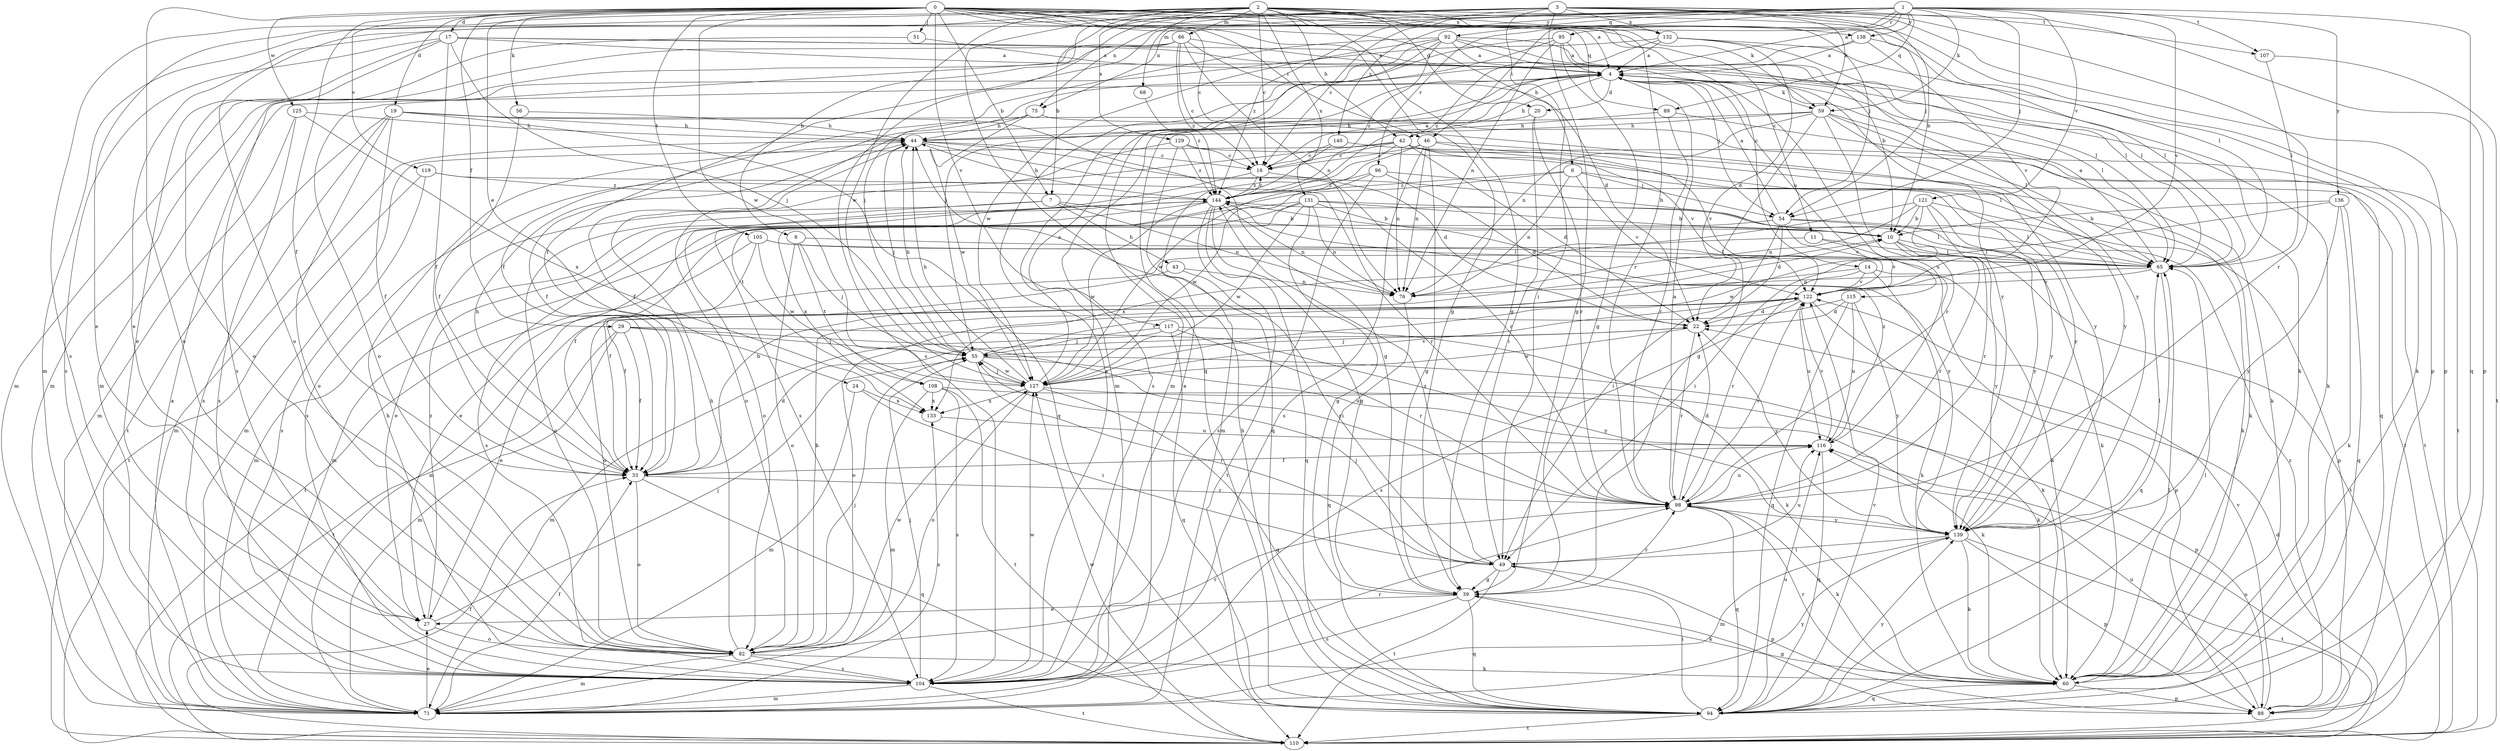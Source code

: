 strict digraph  {
0;
1;
2;
3;
4;
6;
7;
8;
10;
11;
14;
16;
17;
19;
20;
22;
24;
27;
29;
33;
39;
42;
43;
44;
46;
49;
51;
54;
55;
56;
59;
60;
65;
66;
68;
71;
75;
76;
82;
88;
89;
92;
94;
95;
96;
98;
104;
105;
107;
108;
110;
115;
116;
117;
119;
121;
122;
125;
127;
129;
131;
132;
133;
136;
138;
139;
140;
144;
0 -> 4  [label=a];
0 -> 6  [label=b];
0 -> 7  [label=b];
0 -> 11  [label=c];
0 -> 14  [label=c];
0 -> 16  [label=c];
0 -> 17  [label=d];
0 -> 19  [label=d];
0 -> 24  [label=e];
0 -> 29  [label=f];
0 -> 33  [label=f];
0 -> 39  [label=g];
0 -> 46  [label=i];
0 -> 51  [label=j];
0 -> 56  [label=k];
0 -> 59  [label=k];
0 -> 65  [label=l];
0 -> 82  [label=o];
0 -> 88  [label=p];
0 -> 89  [label=q];
0 -> 105  [label=t];
0 -> 117  [label=v];
0 -> 119  [label=v];
0 -> 125  [label=w];
0 -> 127  [label=w];
1 -> 4  [label=a];
1 -> 16  [label=c];
1 -> 27  [label=e];
1 -> 33  [label=f];
1 -> 46  [label=i];
1 -> 54  [label=j];
1 -> 59  [label=k];
1 -> 75  [label=n];
1 -> 89  [label=q];
1 -> 92  [label=q];
1 -> 94  [label=q];
1 -> 95  [label=r];
1 -> 96  [label=r];
1 -> 107  [label=t];
1 -> 121  [label=v];
1 -> 122  [label=v];
1 -> 136  [label=y];
1 -> 138  [label=y];
1 -> 140  [label=z];
2 -> 7  [label=b];
2 -> 16  [label=c];
2 -> 20  [label=d];
2 -> 27  [label=e];
2 -> 39  [label=g];
2 -> 42  [label=h];
2 -> 54  [label=j];
2 -> 66  [label=m];
2 -> 68  [label=m];
2 -> 82  [label=o];
2 -> 88  [label=p];
2 -> 94  [label=q];
2 -> 98  [label=r];
2 -> 104  [label=s];
2 -> 127  [label=w];
2 -> 129  [label=x];
2 -> 131  [label=x];
2 -> 132  [label=x];
2 -> 138  [label=y];
3 -> 8  [label=b];
3 -> 10  [label=b];
3 -> 39  [label=g];
3 -> 49  [label=i];
3 -> 54  [label=j];
3 -> 59  [label=k];
3 -> 71  [label=m];
3 -> 75  [label=n];
3 -> 88  [label=p];
3 -> 98  [label=r];
3 -> 104  [label=s];
3 -> 107  [label=t];
3 -> 132  [label=x];
3 -> 144  [label=z];
4 -> 20  [label=d];
4 -> 42  [label=h];
4 -> 54  [label=j];
4 -> 59  [label=k];
4 -> 60  [label=k];
4 -> 65  [label=l];
4 -> 104  [label=s];
4 -> 115  [label=u];
4 -> 116  [label=u];
6 -> 54  [label=j];
6 -> 76  [label=n];
6 -> 108  [label=t];
6 -> 122  [label=v];
6 -> 139  [label=y];
6 -> 144  [label=z];
7 -> 10  [label=b];
7 -> 27  [label=e];
7 -> 43  [label=h];
7 -> 76  [label=n];
7 -> 82  [label=o];
8 -> 55  [label=j];
8 -> 65  [label=l];
8 -> 82  [label=o];
8 -> 108  [label=t];
10 -> 65  [label=l];
10 -> 98  [label=r];
10 -> 110  [label=t];
10 -> 139  [label=y];
11 -> 65  [label=l];
11 -> 71  [label=m];
11 -> 122  [label=v];
14 -> 60  [label=k];
14 -> 82  [label=o];
14 -> 88  [label=p];
14 -> 98  [label=r];
14 -> 122  [label=v];
16 -> 4  [label=a];
16 -> 10  [label=b];
16 -> 82  [label=o];
16 -> 144  [label=z];
17 -> 4  [label=a];
17 -> 27  [label=e];
17 -> 33  [label=f];
17 -> 55  [label=j];
17 -> 60  [label=k];
17 -> 82  [label=o];
17 -> 104  [label=s];
17 -> 139  [label=y];
19 -> 33  [label=f];
19 -> 39  [label=g];
19 -> 44  [label=h];
19 -> 60  [label=k];
19 -> 82  [label=o];
19 -> 94  [label=q];
19 -> 104  [label=s];
19 -> 110  [label=t];
20 -> 44  [label=h];
20 -> 49  [label=i];
20 -> 98  [label=r];
22 -> 55  [label=j];
22 -> 98  [label=r];
22 -> 127  [label=w];
22 -> 139  [label=y];
24 -> 49  [label=i];
24 -> 71  [label=m];
24 -> 133  [label=x];
27 -> 55  [label=j];
27 -> 82  [label=o];
27 -> 144  [label=z];
29 -> 33  [label=f];
29 -> 55  [label=j];
29 -> 71  [label=m];
29 -> 98  [label=r];
29 -> 110  [label=t];
29 -> 139  [label=y];
33 -> 10  [label=b];
33 -> 22  [label=d];
33 -> 44  [label=h];
33 -> 82  [label=o];
33 -> 94  [label=q];
33 -> 98  [label=r];
39 -> 27  [label=e];
39 -> 60  [label=k];
39 -> 94  [label=q];
39 -> 98  [label=r];
39 -> 104  [label=s];
42 -> 16  [label=c];
42 -> 22  [label=d];
42 -> 65  [label=l];
42 -> 71  [label=m];
42 -> 76  [label=n];
42 -> 82  [label=o];
42 -> 104  [label=s];
42 -> 122  [label=v];
42 -> 139  [label=y];
43 -> 33  [label=f];
43 -> 49  [label=i];
43 -> 76  [label=n];
44 -> 16  [label=c];
44 -> 22  [label=d];
44 -> 55  [label=j];
44 -> 71  [label=m];
44 -> 98  [label=r];
46 -> 16  [label=c];
46 -> 39  [label=g];
46 -> 76  [label=n];
46 -> 104  [label=s];
46 -> 110  [label=t];
46 -> 122  [label=v];
46 -> 127  [label=w];
49 -> 39  [label=g];
49 -> 55  [label=j];
49 -> 88  [label=p];
49 -> 110  [label=t];
49 -> 116  [label=u];
49 -> 144  [label=z];
51 -> 4  [label=a];
51 -> 71  [label=m];
54 -> 4  [label=a];
54 -> 22  [label=d];
54 -> 49  [label=i];
54 -> 60  [label=k];
54 -> 65  [label=l];
54 -> 71  [label=m];
54 -> 122  [label=v];
55 -> 44  [label=h];
55 -> 49  [label=i];
55 -> 60  [label=k];
55 -> 116  [label=u];
55 -> 122  [label=v];
55 -> 127  [label=w];
56 -> 33  [label=f];
56 -> 44  [label=h];
59 -> 33  [label=f];
59 -> 39  [label=g];
59 -> 44  [label=h];
59 -> 65  [label=l];
59 -> 76  [label=n];
59 -> 94  [label=q];
59 -> 98  [label=r];
59 -> 139  [label=y];
60 -> 65  [label=l];
60 -> 88  [label=p];
60 -> 94  [label=q];
60 -> 98  [label=r];
65 -> 4  [label=a];
65 -> 76  [label=n];
65 -> 94  [label=q];
65 -> 122  [label=v];
66 -> 4  [label=a];
66 -> 16  [label=c];
66 -> 22  [label=d];
66 -> 71  [label=m];
66 -> 76  [label=n];
66 -> 82  [label=o];
66 -> 104  [label=s];
66 -> 144  [label=z];
68 -> 144  [label=z];
71 -> 4  [label=a];
71 -> 27  [label=e];
71 -> 33  [label=f];
71 -> 133  [label=x];
71 -> 139  [label=y];
75 -> 33  [label=f];
75 -> 44  [label=h];
75 -> 127  [label=w];
75 -> 139  [label=y];
76 -> 94  [label=q];
82 -> 10  [label=b];
82 -> 44  [label=h];
82 -> 55  [label=j];
82 -> 60  [label=k];
82 -> 71  [label=m];
82 -> 98  [label=r];
82 -> 104  [label=s];
82 -> 127  [label=w];
88 -> 39  [label=g];
88 -> 116  [label=u];
88 -> 122  [label=v];
88 -> 144  [label=z];
89 -> 44  [label=h];
89 -> 98  [label=r];
89 -> 110  [label=t];
92 -> 4  [label=a];
92 -> 10  [label=b];
92 -> 55  [label=j];
92 -> 65  [label=l];
92 -> 71  [label=m];
92 -> 104  [label=s];
92 -> 127  [label=w];
92 -> 139  [label=y];
92 -> 144  [label=z];
94 -> 44  [label=h];
94 -> 49  [label=i];
94 -> 65  [label=l];
94 -> 110  [label=t];
94 -> 116  [label=u];
94 -> 122  [label=v];
94 -> 139  [label=y];
95 -> 4  [label=a];
95 -> 39  [label=g];
95 -> 55  [label=j];
95 -> 65  [label=l];
95 -> 71  [label=m];
95 -> 76  [label=n];
96 -> 22  [label=d];
96 -> 60  [label=k];
96 -> 104  [label=s];
96 -> 127  [label=w];
96 -> 144  [label=z];
98 -> 4  [label=a];
98 -> 22  [label=d];
98 -> 60  [label=k];
98 -> 94  [label=q];
98 -> 116  [label=u];
98 -> 122  [label=v];
98 -> 139  [label=y];
104 -> 4  [label=a];
104 -> 44  [label=h];
104 -> 55  [label=j];
104 -> 71  [label=m];
104 -> 98  [label=r];
104 -> 110  [label=t];
104 -> 127  [label=w];
105 -> 33  [label=f];
105 -> 60  [label=k];
105 -> 65  [label=l];
105 -> 110  [label=t];
105 -> 127  [label=w];
107 -> 65  [label=l];
107 -> 110  [label=t];
108 -> 60  [label=k];
108 -> 71  [label=m];
108 -> 104  [label=s];
108 -> 110  [label=t];
108 -> 133  [label=x];
110 -> 22  [label=d];
110 -> 33  [label=f];
110 -> 116  [label=u];
110 -> 127  [label=w];
115 -> 22  [label=d];
115 -> 82  [label=o];
115 -> 94  [label=q];
115 -> 116  [label=u];
115 -> 139  [label=y];
116 -> 33  [label=f];
116 -> 94  [label=q];
116 -> 122  [label=v];
116 -> 144  [label=z];
117 -> 55  [label=j];
117 -> 60  [label=k];
117 -> 71  [label=m];
117 -> 94  [label=q];
117 -> 98  [label=r];
119 -> 98  [label=r];
119 -> 104  [label=s];
119 -> 110  [label=t];
119 -> 144  [label=z];
121 -> 10  [label=b];
121 -> 76  [label=n];
121 -> 88  [label=p];
121 -> 98  [label=r];
121 -> 127  [label=w];
121 -> 133  [label=x];
121 -> 139  [label=y];
122 -> 22  [label=d];
122 -> 27  [label=e];
122 -> 60  [label=k];
122 -> 104  [label=s];
122 -> 116  [label=u];
125 -> 44  [label=h];
125 -> 71  [label=m];
125 -> 104  [label=s];
125 -> 133  [label=x];
127 -> 4  [label=a];
127 -> 44  [label=h];
127 -> 55  [label=j];
127 -> 82  [label=o];
127 -> 88  [label=p];
127 -> 94  [label=q];
127 -> 122  [label=v];
127 -> 133  [label=x];
129 -> 16  [label=c];
129 -> 60  [label=k];
129 -> 94  [label=q];
129 -> 104  [label=s];
129 -> 144  [label=z];
131 -> 10  [label=b];
131 -> 27  [label=e];
131 -> 33  [label=f];
131 -> 39  [label=g];
131 -> 65  [label=l];
131 -> 76  [label=n];
131 -> 127  [label=w];
131 -> 133  [label=x];
131 -> 139  [label=y];
132 -> 4  [label=a];
132 -> 22  [label=d];
132 -> 60  [label=k];
132 -> 65  [label=l];
132 -> 71  [label=m];
132 -> 144  [label=z];
133 -> 116  [label=u];
136 -> 10  [label=b];
136 -> 49  [label=i];
136 -> 60  [label=k];
136 -> 94  [label=q];
136 -> 139  [label=y];
138 -> 4  [label=a];
138 -> 33  [label=f];
138 -> 65  [label=l];
138 -> 122  [label=v];
139 -> 49  [label=i];
139 -> 60  [label=k];
139 -> 65  [label=l];
139 -> 71  [label=m];
139 -> 88  [label=p];
139 -> 110  [label=t];
140 -> 16  [label=c];
140 -> 71  [label=m];
140 -> 110  [label=t];
144 -> 10  [label=b];
144 -> 16  [label=c];
144 -> 39  [label=g];
144 -> 44  [label=h];
144 -> 71  [label=m];
144 -> 76  [label=n];
144 -> 94  [label=q];
144 -> 104  [label=s];
144 -> 110  [label=t];
144 -> 127  [label=w];
}
